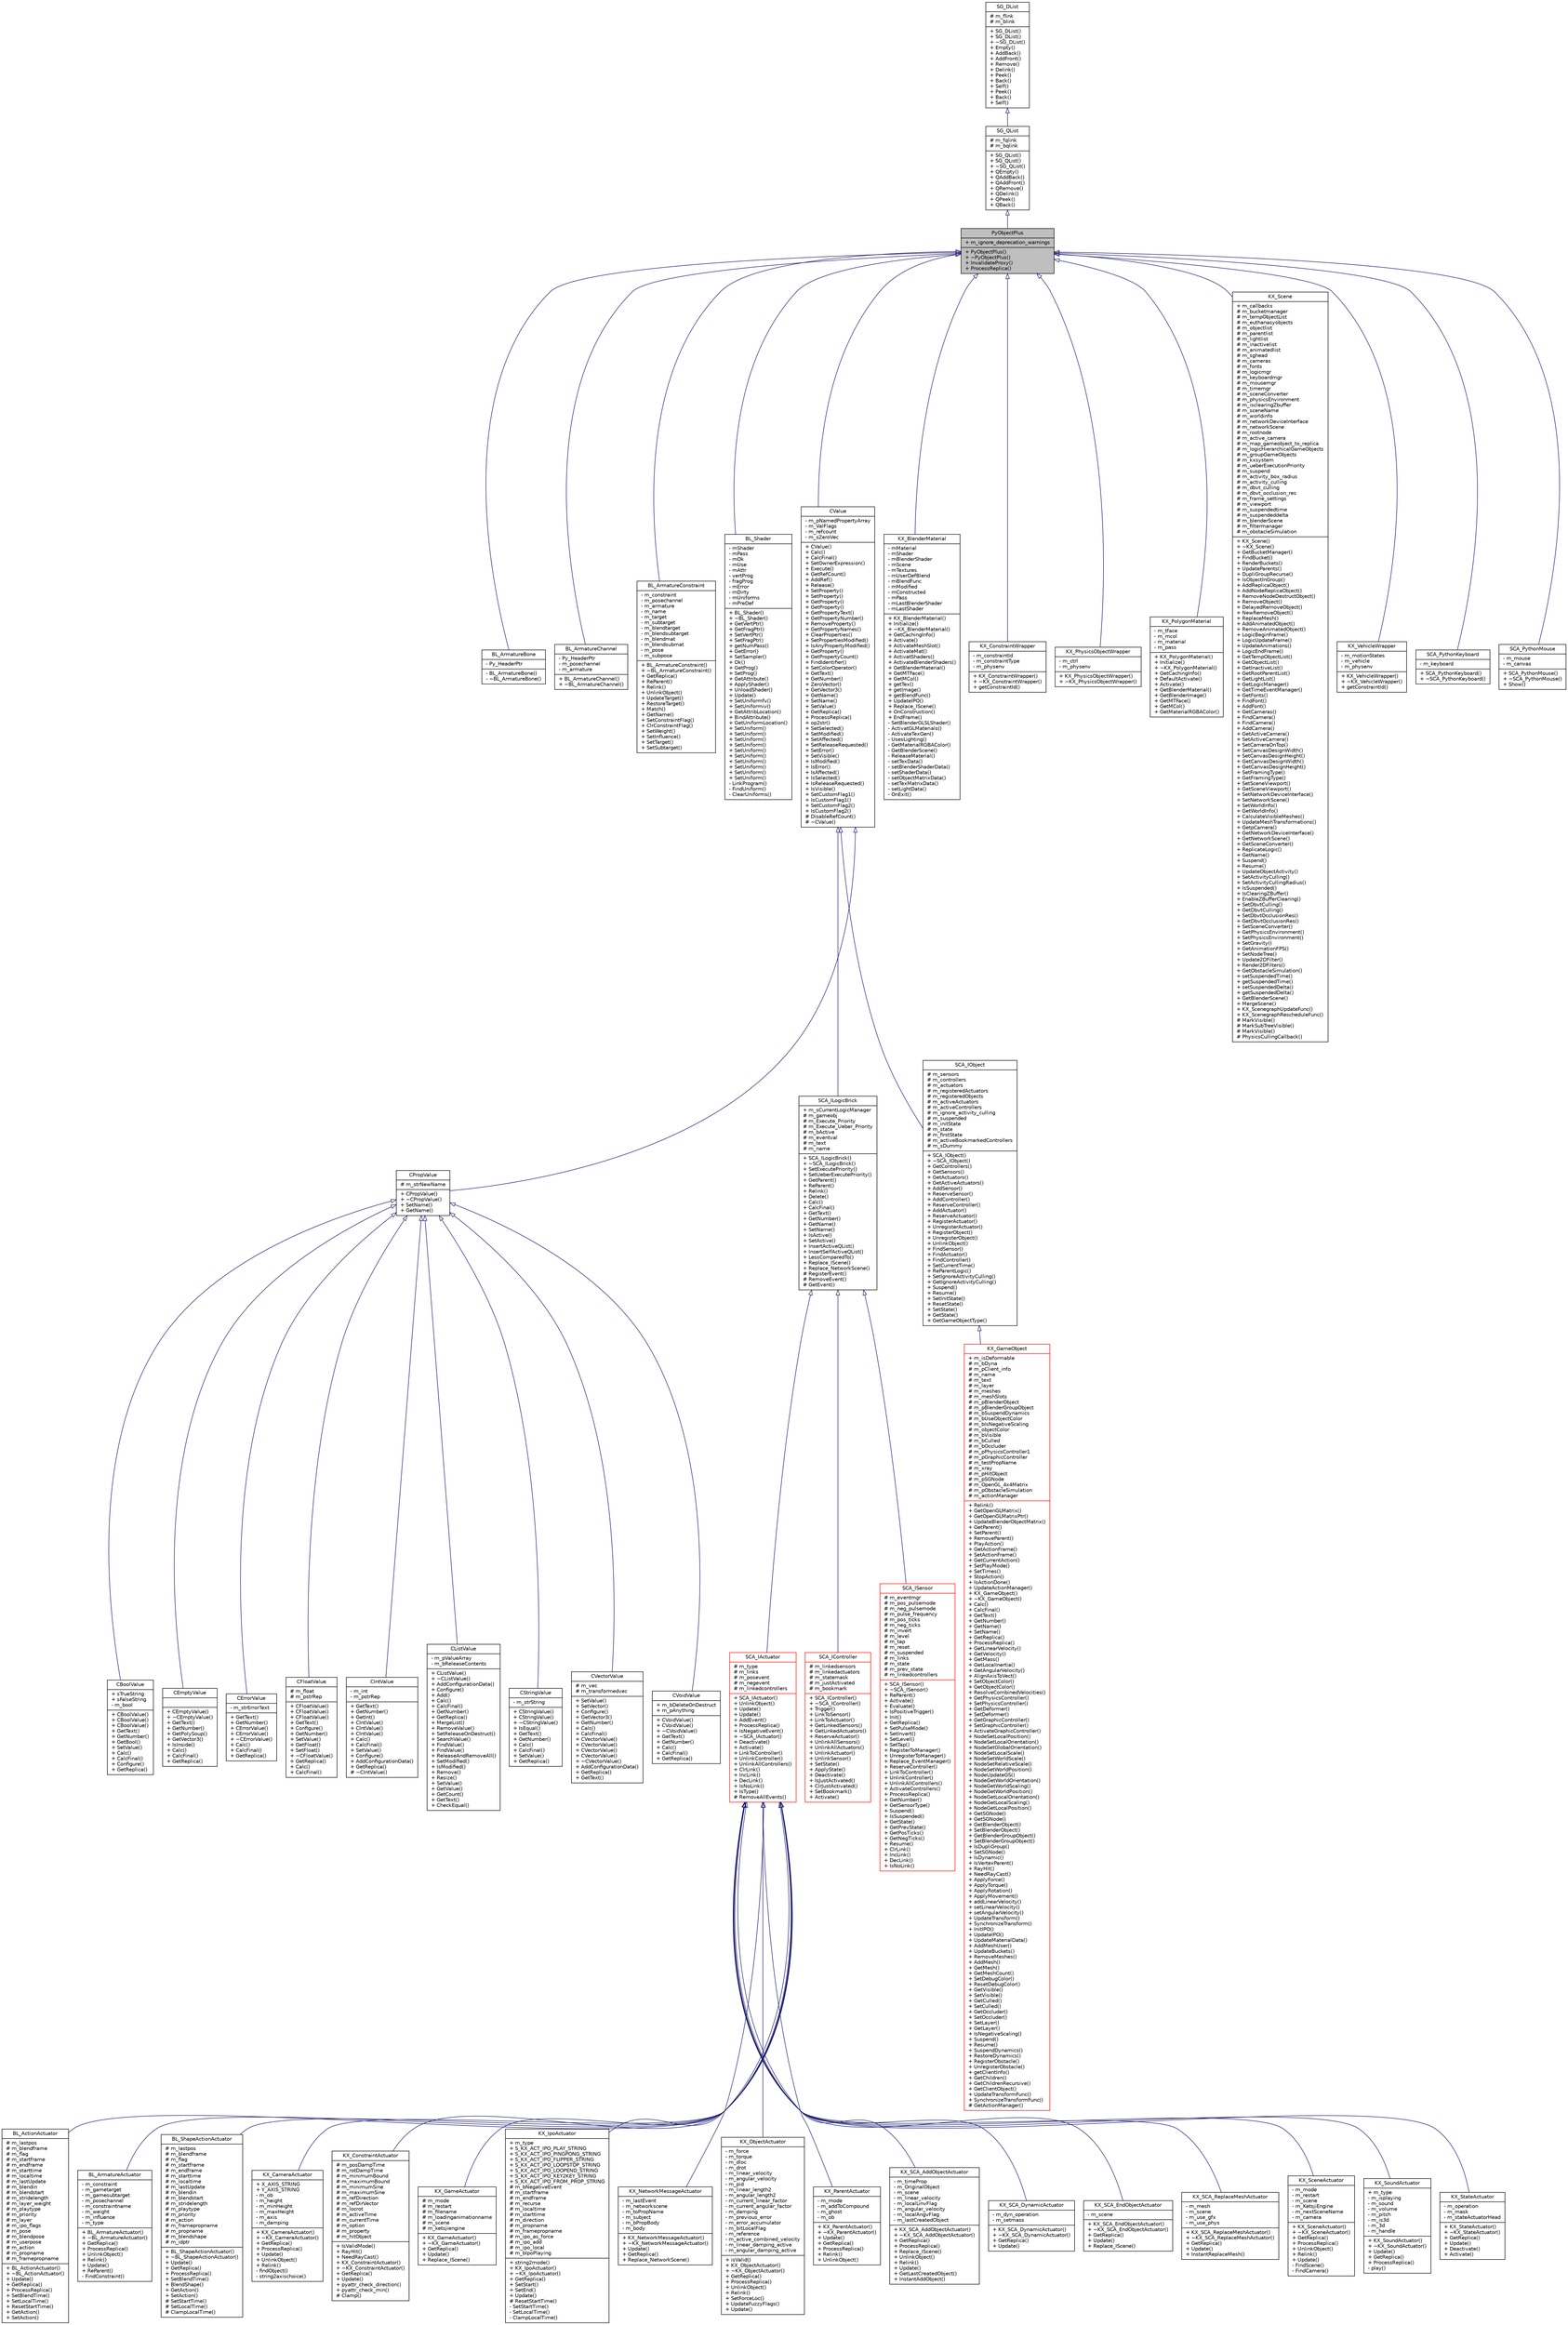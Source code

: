digraph G
{
  edge [fontname="Helvetica",fontsize="10",labelfontname="Helvetica",labelfontsize="10"];
  node [fontname="Helvetica",fontsize="10",shape=record];
  Node1 [label="{PyObjectPlus\n|+ m_ignore_deprecation_warnings\l|+ PyObjectPlus()\l+ ~PyObjectPlus()\l+ InvalidateProxy()\l+ ProcessReplica()\l}",height=0.2,width=0.4,color="black", fillcolor="grey75", style="filled" fontcolor="black"];
  Node2 -> Node1 [dir=back,color="midnightblue",fontsize="10",style="solid",arrowtail="empty",fontname="Helvetica"];
  Node2 [label="{SG_QList\n|# m_fqlink\l# m_bqlink\l|+ SG_QList()\l+ SG_QList()\l+ ~SG_QList()\l+ QEmpty()\l+ QAddBack()\l+ QAddFront()\l+ QRemove()\l+ QDelink()\l+ QPeek()\l+ QBack()\l}",height=0.2,width=0.4,color="black", fillcolor="white", style="filled",URL="$d6/d05/classSG__QList.html"];
  Node3 -> Node2 [dir=back,color="midnightblue",fontsize="10",style="solid",arrowtail="empty",fontname="Helvetica"];
  Node3 [label="{SG_DList\n|# m_flink\l# m_blink\l|+ SG_DList()\l+ SG_DList()\l+ ~SG_DList()\l+ Empty()\l+ AddBack()\l+ AddFront()\l+ Remove()\l+ Delink()\l+ Peek()\l+ Back()\l+ Self()\l+ Peek()\l+ Back()\l+ Self()\l}",height=0.2,width=0.4,color="black", fillcolor="white", style="filled",URL="$db/d57/classSG__DList.html"];
  Node1 -> Node4 [dir=back,color="midnightblue",fontsize="10",style="solid",arrowtail="empty",fontname="Helvetica"];
  Node4 [label="{BL_ArmatureBone\n|- Py_HeaderPtr\l|- BL_ArmatureBone()\l- ~BL_ArmatureBone()\l}",height=0.2,width=0.4,color="black", fillcolor="white", style="filled",URL="$de/dd9/classBL__ArmatureBone.html"];
  Node1 -> Node5 [dir=back,color="midnightblue",fontsize="10",style="solid",arrowtail="empty",fontname="Helvetica"];
  Node5 [label="{BL_ArmatureChannel\n|- Py_HeaderPtr\l- m_posechannel\l- m_armature\l|+ BL_ArmatureChannel()\l+ ~BL_ArmatureChannel()\l}",height=0.2,width=0.4,color="black", fillcolor="white", style="filled",URL="$db/d10/classBL__ArmatureChannel.html"];
  Node1 -> Node6 [dir=back,color="midnightblue",fontsize="10",style="solid",arrowtail="empty",fontname="Helvetica"];
  Node6 [label="{BL_ArmatureConstraint\n|- m_constraint\l- m_posechannel\l- m_armature\l- m_name\l- m_target\l- m_subtarget\l- m_blendtarget\l- m_blendsubtarget\l- m_blendmat\l- m_blendsubmat\l- m_pose\l- m_subpose\l|+ BL_ArmatureConstraint()\l+ ~BL_ArmatureConstraint()\l+ GetReplica()\l+ ReParent()\l+ Relink()\l+ UnlinkObject()\l+ UpdateTarget()\l+ RestoreTarget()\l+ Match()\l+ GetName()\l+ SetConstraintFlag()\l+ ClrConstraintFlag()\l+ SetWeight()\l+ SetInfluence()\l+ SetTarget()\l+ SetSubtarget()\l}",height=0.2,width=0.4,color="black", fillcolor="white", style="filled",URL="$db/da8/classBL__ArmatureConstraint.html"];
  Node1 -> Node7 [dir=back,color="midnightblue",fontsize="10",style="solid",arrowtail="empty",fontname="Helvetica"];
  Node7 [label="{BL_Shader\n|- mShader\l- mPass\l- mOk\l- mUse\l- mAttr\l- vertProg\l- fragProg\l- mError\l- mDirty\l- mUniforms\l- mPreDef\l|+ BL_Shader()\l+ ~BL_Shader()\l+ GetVertPtr()\l+ GetFragPtr()\l+ SetVertPtr()\l+ SetFragPtr()\l+ getNumPass()\l+ GetError()\l+ SetSampler()\l+ Ok()\l+ GetProg()\l+ SetProg()\l+ GetAttribute()\l+ ApplyShader()\l+ UnloadShader()\l+ Update()\l+ SetUniformfv()\l+ SetUniformiv()\l+ GetAttribLocation()\l+ BindAttribute()\l+ GetUniformLocation()\l+ SetUniform()\l+ SetUniform()\l+ SetUniform()\l+ SetUniform()\l+ SetUniform()\l+ SetUniform()\l+ SetUniform()\l+ SetUniform()\l+ SetUniform()\l+ SetUniform()\l- LinkProgram()\l- FindUniform()\l- ClearUniforms()\l}",height=0.2,width=0.4,color="black", fillcolor="white", style="filled",URL="$dd/da0/classBL__Shader.html"];
  Node1 -> Node8 [dir=back,color="midnightblue",fontsize="10",style="solid",arrowtail="empty",fontname="Helvetica"];
  Node8 [label="{CValue\n|- m_pNamedPropertyArray\l- m_ValFlags\l- m_refcount\l- m_sZeroVec\l|+ CValue()\l+ Calc()\l+ CalcFinal()\l+ SetOwnerExpression()\l+ Execute()\l+ GetRefCount()\l+ AddRef()\l+ Release()\l+ SetProperty()\l+ SetProperty()\l+ GetProperty()\l+ GetProperty()\l+ GetPropertyText()\l+ GetPropertyNumber()\l+ RemoveProperty()\l+ GetPropertyNames()\l+ ClearProperties()\l+ SetPropertiesModified()\l+ IsAnyPropertyModified()\l+ GetProperty()\l+ GetPropertyCount()\l+ FindIdentifier()\l+ SetColorOperator()\l+ GetText()\l+ GetNumber()\l+ ZeroVector()\l+ GetVector3()\l+ GetName()\l+ SetName()\l+ SetValue()\l+ GetReplica()\l+ ProcessReplica()\l+ op2str()\l+ SetSelected()\l+ SetModified()\l+ SetAffected()\l+ SetReleaseRequested()\l+ SetError()\l+ SetVisible()\l+ IsModified()\l+ IsError()\l+ IsAffected()\l+ IsSelected()\l+ IsReleaseRequested()\l+ IsVisible()\l+ SetCustomFlag1()\l+ IsCustomFlag1()\l+ SetCustomFlag2()\l+ IsCustomFlag2()\l# DisableRefCount()\l# ~CValue()\l}",height=0.2,width=0.4,color="black", fillcolor="white", style="filled",URL="$d7/d9c/classCValue.html"];
  Node8 -> Node9 [dir=back,color="midnightblue",fontsize="10",style="solid",arrowtail="empty",fontname="Helvetica"];
  Node9 [label="{CPropValue\n|# m_strNewName\l|+ CPropValue()\l+ ~CPropValue()\l+ SetName()\l+ GetName()\l}",height=0.2,width=0.4,color="black", fillcolor="white", style="filled",URL="$d6/dd4/classCPropValue.html"];
  Node9 -> Node10 [dir=back,color="midnightblue",fontsize="10",style="solid",arrowtail="empty",fontname="Helvetica"];
  Node10 [label="{CBoolValue\n|+ sTrueString\l+ sFalseString\l- m_bool\l|+ CBoolValue()\l+ CBoolValue()\l+ CBoolValue()\l+ GetText()\l+ GetNumber()\l+ GetBool()\l+ SetValue()\l+ Calc()\l+ CalcFinal()\l+ Configure()\l+ GetReplica()\l}",height=0.2,width=0.4,color="black", fillcolor="white", style="filled",URL="$d3/de8/classCBoolValue.html"];
  Node9 -> Node11 [dir=back,color="midnightblue",fontsize="10",style="solid",arrowtail="empty",fontname="Helvetica"];
  Node11 [label="{CEmptyValue\n||+ CEmptyValue()\l+ ~CEmptyValue()\l+ GetText()\l+ GetNumber()\l+ GetPolySoup()\l+ GetVector3()\l+ IsInside()\l+ Calc()\l+ CalcFinal()\l+ GetReplica()\l}",height=0.2,width=0.4,color="black", fillcolor="white", style="filled",URL="$d0/d1a/classCEmptyValue.html"];
  Node9 -> Node12 [dir=back,color="midnightblue",fontsize="10",style="solid",arrowtail="empty",fontname="Helvetica"];
  Node12 [label="{CErrorValue\n|- m_strErrorText\l|+ GetText()\l+ GetNumber()\l+ CErrorValue()\l+ CErrorValue()\l+ ~CErrorValue()\l+ Calc()\l+ CalcFinal()\l+ GetReplica()\l}",height=0.2,width=0.4,color="black", fillcolor="white", style="filled",URL="$db/d14/classCErrorValue.html"];
  Node9 -> Node13 [dir=back,color="midnightblue",fontsize="10",style="solid",arrowtail="empty",fontname="Helvetica"];
  Node13 [label="{CFloatValue\n|# m_float\l# m_pstrRep\l|+ CFloatValue()\l+ CFloatValue()\l+ CFloatValue()\l+ GetText()\l+ Configure()\l+ GetNumber()\l+ SetValue()\l+ GetFloat()\l+ SetFloat()\l+ ~CFloatValue()\l+ GetReplica()\l+ Calc()\l+ CalcFinal()\l}",height=0.2,width=0.4,color="black", fillcolor="white", style="filled",URL="$d0/d4c/classCFloatValue.html"];
  Node9 -> Node14 [dir=back,color="midnightblue",fontsize="10",style="solid",arrowtail="empty",fontname="Helvetica"];
  Node14 [label="{CIntValue\n|- m_int\l- m_pstrRep\l|+ GetText()\l+ GetNumber()\l+ GetInt()\l+ CIntValue()\l+ CIntValue()\l+ CIntValue()\l+ Calc()\l+ CalcFinal()\l+ SetValue()\l+ Configure()\l+ AddConfigurationData()\l+ GetReplica()\l# ~CIntValue()\l}",height=0.2,width=0.4,color="black", fillcolor="white", style="filled",URL="$de/d1e/classCIntValue.html"];
  Node9 -> Node15 [dir=back,color="midnightblue",fontsize="10",style="solid",arrowtail="empty",fontname="Helvetica"];
  Node15 [label="{CListValue\n|- m_pValueArray\l- m_bReleaseContents\l|+ CListValue()\l+ ~CListValue()\l+ AddConfigurationData()\l+ Configure()\l+ Add()\l+ Calc()\l+ CalcFinal()\l+ GetNumber()\l+ GetReplica()\l+ MergeList()\l+ RemoveValue()\l+ SetReleaseOnDestruct()\l+ SearchValue()\l+ FindValue()\l+ FindValue()\l+ ReleaseAndRemoveAll()\l+ SetModified()\l+ IsModified()\l+ Remove()\l+ Resize()\l+ SetValue()\l+ GetValue()\l+ GetCount()\l+ GetText()\l+ CheckEqual()\l}",height=0.2,width=0.4,color="black", fillcolor="white", style="filled",URL="$d6/de7/classCListValue.html"];
  Node9 -> Node16 [dir=back,color="midnightblue",fontsize="10",style="solid",arrowtail="empty",fontname="Helvetica"];
  Node16 [label="{CStringValue\n|- m_strString\l|+ CStringValue()\l+ CStringValue()\l+ ~CStringValue()\l+ IsEqual()\l+ GetText()\l+ GetNumber()\l+ Calc()\l+ CalcFinal()\l+ SetValue()\l+ GetReplica()\l}",height=0.2,width=0.4,color="black", fillcolor="white", style="filled",URL="$d3/dc0/classCStringValue.html"];
  Node9 -> Node17 [dir=back,color="midnightblue",fontsize="10",style="solid",arrowtail="empty",fontname="Helvetica"];
  Node17 [label="{CVectorValue\n|# m_vec\l# m_transformedvec\l|+ SetValue()\l+ SetVector()\l+ Configure()\l+ GetVector3()\l+ GetNumber()\l+ Calc()\l+ CalcFinal()\l+ CVectorValue()\l+ CVectorValue()\l+ CVectorValue()\l+ CVectorValue()\l+ ~CVectorValue()\l+ AddConfigurationData()\l+ GetReplica()\l+ GetText()\l}",height=0.2,width=0.4,color="black", fillcolor="white", style="filled",URL="$d1/d33/classCVectorValue.html"];
  Node9 -> Node18 [dir=back,color="midnightblue",fontsize="10",style="solid",arrowtail="empty",fontname="Helvetica"];
  Node18 [label="{CVoidValue\n|+ m_bDeleteOnDestruct\l+ m_pAnything\l|+ CVoidValue()\l+ CVoidValue()\l+ ~CVoidValue()\l+ GetText()\l+ GetNumber()\l+ Calc()\l+ CalcFinal()\l+ GetReplica()\l}",height=0.2,width=0.4,color="black", fillcolor="white", style="filled",URL="$dc/df7/classCVoidValue.html"];
  Node8 -> Node19 [dir=back,color="midnightblue",fontsize="10",style="solid",arrowtail="empty",fontname="Helvetica"];
  Node19 [label="{SCA_ILogicBrick\n|+ m_sCurrentLogicManager\l# m_gameobj\l# m_Execute_Priority\l# m_Execute_Ueber_Priority\l# m_bActive\l# m_eventval\l# m_text\l# m_name\l|+ SCA_ILogicBrick()\l+ ~SCA_ILogicBrick()\l+ SetExecutePriority()\l+ SetUeberExecutePriority()\l+ GetParent()\l+ ReParent()\l+ Relink()\l+ Delete()\l+ Calc()\l+ CalcFinal()\l+ GetText()\l+ GetNumber()\l+ GetName()\l+ SetName()\l+ IsActive()\l+ SetActive()\l+ InsertActiveQList()\l+ InsertSelfActiveQList()\l+ LessComparedTo()\l+ Replace_IScene()\l+ Replace_NetworkScene()\l# RegisterEvent()\l# RemoveEvent()\l# GetEvent()\l}",height=0.2,width=0.4,color="black", fillcolor="white", style="filled",URL="$d6/d9f/classSCA__ILogicBrick.html"];
  Node19 -> Node20 [dir=back,color="midnightblue",fontsize="10",style="solid",arrowtail="empty",fontname="Helvetica"];
  Node20 [label="{SCA_IActuator\n|# m_type\l# m_links\l# m_posevent\l# m_negevent\l# m_linkedcontrollers\l|+ SCA_IActuator()\l+ UnlinkObject()\l+ Update()\l+ Update()\l+ AddEvent()\l+ ProcessReplica()\l+ IsNegativeEvent()\l+ ~SCA_IActuator()\l+ Deactivate()\l+ Activate()\l+ LinkToController()\l+ UnlinkController()\l+ UnlinkAllControllers()\l+ ClrLink()\l+ IncLink()\l+ DecLink()\l+ IsNoLink()\l+ IsType()\l# RemoveAllEvents()\l}",height=0.2,width=0.4,color="red", fillcolor="white", style="filled",URL="$d5/d8b/classSCA__IActuator.html"];
  Node20 -> Node21 [dir=back,color="midnightblue",fontsize="10",style="solid",arrowtail="empty",fontname="Helvetica"];
  Node21 [label="{BL_ActionActuator\n|# m_lastpos\l# m_blendframe\l# m_flag\l# m_startframe\l# m_endframe\l# m_starttime\l# m_localtime\l# m_lastUpdate\l# m_blendin\l# m_blendstart\l# m_stridelength\l# m_layer_weight\l# m_playtype\l# m_priority\l# m_layer\l# m_ipo_flags\l# m_pose\l# m_blendpose\l# m_userpose\l# m_action\l# m_propname\l# m_framepropname\l|+ BL_ActionActuator()\l+ ~BL_ActionActuator()\l+ Update()\l+ GetReplica()\l+ ProcessReplica()\l+ SetBlendTime()\l+ SetLocalTime()\l+ ResetStartTime()\l+ GetAction()\l+ SetAction()\l}",height=0.2,width=0.4,color="black", fillcolor="white", style="filled",URL="$d7/d1a/classBL__ActionActuator.html"];
  Node20 -> Node22 [dir=back,color="midnightblue",fontsize="10",style="solid",arrowtail="empty",fontname="Helvetica"];
  Node22 [label="{BL_ArmatureActuator\n|- m_constraint\l- m_gametarget\l- m_gamesubtarget\l- m_posechannel\l- m_constraintname\l- m_weight\l- m_influence\l- m_type\l|+ BL_ArmatureActuator()\l+ ~BL_ArmatureActuator()\l+ GetReplica()\l+ ProcessReplica()\l+ UnlinkObject()\l+ Relink()\l+ Update()\l+ ReParent()\l- FindConstraint()\l}",height=0.2,width=0.4,color="black", fillcolor="white", style="filled",URL="$db/d4b/classBL__ArmatureActuator.html"];
  Node20 -> Node23 [dir=back,color="midnightblue",fontsize="10",style="solid",arrowtail="empty",fontname="Helvetica"];
  Node23 [label="{BL_ShapeActionActuator\n|# m_lastpos\l# m_blendframe\l# m_flag\l# m_startframe\l# m_endframe\l# m_starttime\l# m_localtime\l# m_lastUpdate\l# m_blendin\l# m_blendstart\l# m_stridelength\l# m_playtype\l# m_priority\l# m_action\l# m_framepropname\l# m_propname\l# m_blendshape\l# m_idptr\l|+ BL_ShapeActionActuator()\l+ ~BL_ShapeActionActuator()\l+ Update()\l+ GetReplica()\l+ ProcessReplica()\l+ SetBlendTime()\l+ BlendShape()\l+ GetAction()\l+ SetAction()\l# SetStartTime()\l# SetLocalTime()\l# ClampLocalTime()\l}",height=0.2,width=0.4,color="black", fillcolor="white", style="filled",URL="$df/df4/classBL__ShapeActionActuator.html"];
  Node20 -> Node24 [dir=back,color="midnightblue",fontsize="10",style="solid",arrowtail="empty",fontname="Helvetica"];
  Node24 [label="{KX_CameraActuator\n|+ X_AXIS_STRING\l+ Y_AXIS_STRING\l- m_ob\l- m_height\l- m_minHeight\l- m_maxHeight\l- m_axis\l- m_damping\l|+ KX_CameraActuator()\l+ ~KX_CameraActuator()\l+ GetReplica()\l+ ProcessReplica()\l+ Update()\l+ UnlinkObject()\l+ Relink()\l- findObject()\l- string2axischoice()\l}",height=0.2,width=0.4,color="black", fillcolor="white", style="filled",URL="$dc/dab/classKX__CameraActuator.html"];
  Node20 -> Node25 [dir=back,color="midnightblue",fontsize="10",style="solid",arrowtail="empty",fontname="Helvetica"];
  Node25 [label="{KX_ConstraintActuator\n|# m_posDampTime\l# m_rotDampTime\l# m_minimumBound\l# m_maximumBound\l# m_minimumSine\l# m_maximumSine\l# m_refDirection\l# m_refDirVector\l# m_locrot\l# m_activeTime\l# m_currentTime\l# m_option\l# m_property\l# m_hitObject\l|+ IsValidMode()\l+ RayHit()\l+ NeedRayCast()\l+ KX_ConstraintActuator()\l+ ~KX_ConstraintActuator()\l+ GetReplica()\l+ Update()\l+ pyattr_check_direction()\l+ pyattr_check_min()\l# Clamp()\l}",height=0.2,width=0.4,color="black", fillcolor="white", style="filled",URL="$d8/d95/classKX__ConstraintActuator.html"];
  Node20 -> Node26 [dir=back,color="midnightblue",fontsize="10",style="solid",arrowtail="empty",fontname="Helvetica"];
  Node26 [label="{KX_GameActuator\n|# m_mode\l# m_restart\l# m_filename\l# m_loadinganimationname\l# m_scene\l# m_ketsjiengine\l|+ KX_GameActuator()\l+ ~KX_GameActuator()\l+ GetReplica()\l+ Update()\l+ Replace_IScene()\l}",height=0.2,width=0.4,color="black", fillcolor="white", style="filled",URL="$d0/d3b/classKX__GameActuator.html"];
  Node20 -> Node27 [dir=back,color="midnightblue",fontsize="10",style="solid",arrowtail="empty",fontname="Helvetica"];
  Node27 [label="{KX_IpoActuator\n|+ m_type\l+ S_KX_ACT_IPO_PLAY_STRING\l+ S_KX_ACT_IPO_PINGPONG_STRING\l+ S_KX_ACT_IPO_FLIPPER_STRING\l+ S_KX_ACT_IPO_LOOPSTOP_STRING\l+ S_KX_ACT_IPO_LOOPEND_STRING\l+ S_KX_ACT_IPO_KEY2KEY_STRING\l+ S_KX_ACT_IPO_FROM_PROP_STRING\l# m_bNegativeEvent\l# m_startframe\l# m_endframe\l# m_recurse\l# m_localtime\l# m_starttime\l# m_direction\l# m_propname\l# m_framepropname\l# m_ipo_as_force\l# m_ipo_add\l# m_ipo_local\l# m_bIpoPlaying\l|+ string2mode()\l+ KX_IpoActuator()\l+ ~KX_IpoActuator()\l+ GetReplica()\l+ SetStart()\l+ SetEnd()\l+ Update()\l# ResetStartTime()\l- SetStartTime()\l- SetLocalTime()\l- ClampLocalTime()\l}",height=0.2,width=0.4,color="black", fillcolor="white", style="filled",URL="$d6/d6a/classKX__IpoActuator.html"];
  Node20 -> Node28 [dir=back,color="midnightblue",fontsize="10",style="solid",arrowtail="empty",fontname="Helvetica"];
  Node28 [label="{KX_NetworkMessageActuator\n|- m_lastEvent\l- m_networkscene\l- m_toPropName\l- m_subject\l- m_bPropBody\l- m_body\l|+ KX_NetworkMessageActuator()\l+ ~KX_NetworkMessageActuator()\l+ Update()\l+ GetReplica()\l+ Replace_NetworkScene()\l}",height=0.2,width=0.4,color="black", fillcolor="white", style="filled",URL="$db/de4/classKX__NetworkMessageActuator.html"];
  Node20 -> Node29 [dir=back,color="midnightblue",fontsize="10",style="solid",arrowtail="empty",fontname="Helvetica"];
  Node29 [label="{KX_ObjectActuator\n|- m_force\l- m_torque\l- m_dloc\l- m_drot\l- m_linear_velocity\l- m_angular_velocity\l- m_pid\l- m_linear_length2\l- m_angular_length2\l- m_current_linear_factor\l- m_current_angular_factor\l- m_damping\l- m_previous_error\l- m_error_accumulator\l- m_bitLocalFlag\l- m_reference\l- m_active_combined_velocity\l- m_linear_damping_active\l- m_angular_damping_active\l|+ isValid()\l+ KX_ObjectActuator()\l+ ~KX_ObjectActuator()\l+ GetReplica()\l+ ProcessReplica()\l+ UnlinkObject()\l+ Relink()\l+ SetForceLoc()\l+ UpdateFuzzyFlags()\l+ Update()\l}",height=0.2,width=0.4,color="black", fillcolor="white", style="filled",URL="$da/d5d/classKX__ObjectActuator.html"];
  Node20 -> Node30 [dir=back,color="midnightblue",fontsize="10",style="solid",arrowtail="empty",fontname="Helvetica"];
  Node30 [label="{KX_ParentActuator\n|- m_mode\l- m_addToCompound\l- m_ghost\l- m_ob\l|+ KX_ParentActuator()\l+ ~KX_ParentActuator()\l+ Update()\l+ GetReplica()\l+ ProcessReplica()\l+ Relink()\l+ UnlinkObject()\l}",height=0.2,width=0.4,color="black", fillcolor="white", style="filled",URL="$d3/d21/classKX__ParentActuator.html"];
  Node20 -> Node31 [dir=back,color="midnightblue",fontsize="10",style="solid",arrowtail="empty",fontname="Helvetica"];
  Node31 [label="{KX_SCA_AddObjectActuator\n|- m_timeProp\l- m_OriginalObject\l- m_scene\l- m_linear_velocity\l- m_localLinvFlag\l- m_angular_velocity\l- m_localAngvFlag\l- m_lastCreatedObject\l|+ KX_SCA_AddObjectActuator()\l+ ~KX_SCA_AddObjectActuator()\l+ GetReplica()\l+ ProcessReplica()\l+ Replace_IScene()\l+ UnlinkObject()\l+ Relink()\l+ Update()\l+ GetLastCreatedObject()\l+ InstantAddObject()\l}",height=0.2,width=0.4,color="black", fillcolor="white", style="filled",URL="$d9/dcd/classKX__SCA__AddObjectActuator.html"];
  Node20 -> Node32 [dir=back,color="midnightblue",fontsize="10",style="solid",arrowtail="empty",fontname="Helvetica"];
  Node32 [label="{KX_SCA_DynamicActuator\n|- m_dyn_operation\l- m_setmass\l|+ KX_SCA_DynamicActuator()\l+ ~KX_SCA_DynamicActuator()\l+ GetReplica()\l+ Update()\l}",height=0.2,width=0.4,color="black", fillcolor="white", style="filled",URL="$d9/d49/classKX__SCA__DynamicActuator.html"];
  Node20 -> Node33 [dir=back,color="midnightblue",fontsize="10",style="solid",arrowtail="empty",fontname="Helvetica"];
  Node33 [label="{KX_SCA_EndObjectActuator\n|- m_scene\l|+ KX_SCA_EndObjectActuator()\l+ ~KX_SCA_EndObjectActuator()\l+ GetReplica()\l+ Update()\l+ Replace_IScene()\l}",height=0.2,width=0.4,color="black", fillcolor="white", style="filled",URL="$d8/db3/classKX__SCA__EndObjectActuator.html"];
  Node20 -> Node34 [dir=back,color="midnightblue",fontsize="10",style="solid",arrowtail="empty",fontname="Helvetica"];
  Node34 [label="{KX_SCA_ReplaceMeshActuator\n|- m_mesh\l- m_scene\l- m_use_gfx\l- m_use_phys\l|+ KX_SCA_ReplaceMeshActuator()\l+ ~KX_SCA_ReplaceMeshActuator()\l+ GetReplica()\l+ Update()\l+ InstantReplaceMesh()\l}",height=0.2,width=0.4,color="black", fillcolor="white", style="filled",URL="$d1/df0/classKX__SCA__ReplaceMeshActuator.html"];
  Node20 -> Node35 [dir=back,color="midnightblue",fontsize="10",style="solid",arrowtail="empty",fontname="Helvetica"];
  Node35 [label="{KX_SceneActuator\n|- m_mode\l- m_restart\l- m_scene\l- m_KetsjiEngine\l- m_nextSceneName\l- m_camera\l|+ KX_SceneActuator()\l+ ~KX_SceneActuator()\l+ GetReplica()\l+ ProcessReplica()\l+ UnlinkObject()\l+ Relink()\l+ Update()\l- FindScene()\l- FindCamera()\l}",height=0.2,width=0.4,color="black", fillcolor="white", style="filled",URL="$d5/dd3/classKX__SceneActuator.html"];
  Node20 -> Node36 [dir=back,color="midnightblue",fontsize="10",style="solid",arrowtail="empty",fontname="Helvetica"];
  Node36 [label="{KX_SoundActuator\n|+ m_type\l- m_isplaying\l- m_sound\l- m_volume\l- m_pitch\l- m_is3d\l- m_3d\l- m_handle\l|+ KX_SoundActuator()\l+ ~KX_SoundActuator()\l+ Update()\l+ GetReplica()\l+ ProcessReplica()\l- play()\l}",height=0.2,width=0.4,color="black", fillcolor="white", style="filled",URL="$d6/dad/classKX__SoundActuator.html"];
  Node20 -> Node37 [dir=back,color="midnightblue",fontsize="10",style="solid",arrowtail="empty",fontname="Helvetica"];
  Node37 [label="{KX_StateActuator\n|- m_operation\l- m_mask\l- m_stateActuatorHead\l|+ KX_StateActuator()\l+ ~KX_StateActuator()\l+ GetReplica()\l+ Update()\l+ Deactivate()\l+ Activate()\l}",height=0.2,width=0.4,color="black", fillcolor="white", style="filled",URL="$de/d1c/classKX__StateActuator.html"];
  Node19 -> Node38 [dir=back,color="midnightblue",fontsize="10",style="solid",arrowtail="empty",fontname="Helvetica"];
  Node38 [label="{SCA_IController\n|# m_linkedsensors\l# m_linkedactuators\l# m_statemask\l# m_justActivated\l# m_bookmark\l|+ SCA_IController()\l+ ~SCA_IController()\l+ Trigger()\l+ LinkToSensor()\l+ LinkToActuator()\l+ GetLinkedSensors()\l+ GetLinkedActuators()\l+ ReserveActuator()\l+ UnlinkAllSensors()\l+ UnlinkAllActuators()\l+ UnlinkActuator()\l+ UnlinkSensor()\l+ SetState()\l+ ApplyState()\l+ Deactivate()\l+ IsJustActivated()\l+ ClrJustActivated()\l+ SetBookmark()\l+ Activate()\l}",height=0.2,width=0.4,color="red", fillcolor="white", style="filled",URL="$d9/d74/classSCA__IController.html"];
  Node19 -> Node39 [dir=back,color="midnightblue",fontsize="10",style="solid",arrowtail="empty",fontname="Helvetica"];
  Node39 [label="{SCA_ISensor\n|# m_eventmgr\l# m_pos_pulsemode\l# m_neg_pulsemode\l# m_pulse_frequency\l# m_pos_ticks\l# m_neg_ticks\l# m_invert\l# m_level\l# m_tap\l# m_reset\l# m_suspended\l# m_links\l# m_state\l# m_prev_state\l# m_linkedcontrollers\l|+ SCA_ISensor()\l+ ~SCA_ISensor()\l+ ReParent()\l+ Activate()\l+ Evaluate()\l+ IsPositiveTrigger()\l+ Init()\l+ GetReplica()\l+ SetPulseMode()\l+ SetInvert()\l+ SetLevel()\l+ SetTap()\l+ RegisterToManager()\l+ UnregisterToManager()\l+ Replace_EventManager()\l+ ReserveController()\l+ LinkToController()\l+ UnlinkController()\l+ UnlinkAllControllers()\l+ ActivateControllers()\l+ ProcessReplica()\l+ GetNumber()\l+ GetSensorType()\l+ Suspend()\l+ IsSuspended()\l+ GetState()\l+ GetPrevState()\l+ GetPosTicks()\l+ GetNegTicks()\l+ Resume()\l+ ClrLink()\l+ IncLink()\l+ DecLink()\l+ IsNoLink()\l}",height=0.2,width=0.4,color="red", fillcolor="white", style="filled",URL="$dc/d76/classSCA__ISensor.html"];
  Node8 -> Node40 [dir=back,color="midnightblue",fontsize="10",style="solid",arrowtail="empty",fontname="Helvetica"];
  Node40 [label="{SCA_IObject\n|# m_sensors\l# m_controllers\l# m_actuators\l# m_registeredActuators\l# m_registeredObjects\l# m_activeActuators\l# m_activeControllers\l# m_ignore_activity_culling\l# m_suspended\l# m_initState\l# m_state\l# m_firstState\l# m_activeBookmarkedControllers\l# m_sDummy\l|+ SCA_IObject()\l+ ~SCA_IObject()\l+ GetControllers()\l+ GetSensors()\l+ GetActuators()\l+ GetActiveActuators()\l+ AddSensor()\l+ ReserveSensor()\l+ AddController()\l+ ReserveController()\l+ AddActuator()\l+ ReserveActuator()\l+ RegisterActuator()\l+ UnregisterActuator()\l+ RegisterObject()\l+ UnregisterObject()\l+ UnlinkObject()\l+ FindSensor()\l+ FindActuator()\l+ FindController()\l+ SetCurrentTime()\l+ ReParentLogic()\l+ SetIgnoreActivityCulling()\l+ GetIgnoreActivityCulling()\l+ Suspend()\l+ Resume()\l+ SetInitState()\l+ ResetState()\l+ SetState()\l+ GetState()\l+ GetGameObjectType()\l}",height=0.2,width=0.4,color="black", fillcolor="white", style="filled",URL="$da/d68/classSCA__IObject.html"];
  Node40 -> Node41 [dir=back,color="midnightblue",fontsize="10",style="solid",arrowtail="empty",fontname="Helvetica"];
  Node41 [label="{KX_GameObject\n|+ m_isDeformable\l# m_bDyna\l# m_pClient_info\l# m_name\l# m_text\l# m_layer\l# m_meshes\l# m_meshSlots\l# m_pBlenderObject\l# m_pBlenderGroupObject\l# m_bSuspendDynamics\l# m_bUseObjectColor\l# m_bIsNegativeScaling\l# m_objectColor\l# m_bVisible\l# m_bCulled\l# m_bOccluder\l# m_pPhysicsController1\l# m_pGraphicController\l# m_testPropName\l# m_xray\l# m_pHitObject\l# m_pSGNode\l# m_OpenGL_4x4Matrix\l# m_pObstacleSimulation\l# m_actionManager\l|+ Relink()\l+ GetOpenGLMatrix()\l+ GetOpenGLMatrixPtr()\l+ UpdateBlenderObjectMatrix()\l+ GetParent()\l+ SetParent()\l+ RemoveParent()\l+ PlayAction()\l+ GetActionFrame()\l+ SetActionFrame()\l+ GetCurrentAction()\l+ SetPlayMode()\l+ SetTimes()\l+ StopAction()\l+ IsActionDone()\l+ UpdateActionManager()\l+ KX_GameObject()\l+ ~KX_GameObject()\l+ Calc()\l+ CalcFinal()\l+ GetText()\l+ GetNumber()\l+ GetName()\l+ SetName()\l+ GetReplica()\l+ ProcessReplica()\l+ GetLinearVelocity()\l+ GetVelocity()\l+ GetMass()\l+ GetLocalInertia()\l+ GetAngularVelocity()\l+ AlignAxisToVect()\l+ SetObjectColor()\l+ GetObjectColor()\l+ ResolveCombinedVelocities()\l+ GetPhysicsController()\l+ SetPhysicsController()\l+ GetDeformer()\l+ SetDeformer()\l+ GetGraphicController()\l+ SetGraphicController()\l+ ActivateGraphicController()\l+ NodeSetLocalPosition()\l+ NodeSetLocalOrientation()\l+ NodeSetGlobalOrientation()\l+ NodeSetLocalScale()\l+ NodeSetWorldScale()\l+ NodeSetRelativeScale()\l+ NodeSetWorldPosition()\l+ NodeUpdateGS()\l+ NodeGetWorldOrientation()\l+ NodeGetWorldScaling()\l+ NodeGetWorldPosition()\l+ NodeGetLocalOrientation()\l+ NodeGetLocalScaling()\l+ NodeGetLocalPosition()\l+ GetSGNode()\l+ GetSGNode()\l+ GetBlenderObject()\l+ SetBlenderObject()\l+ GetBlenderGroupObject()\l+ SetBlenderGroupObject()\l+ IsDupliGroup()\l+ SetSGNode()\l+ IsDynamic()\l+ IsVertexParent()\l+ RayHit()\l+ NeedRayCast()\l+ ApplyForce()\l+ ApplyTorque()\l+ ApplyRotation()\l+ ApplyMovement()\l+ addLinearVelocity()\l+ setLinearVelocity()\l+ setAngularVelocity()\l+ UpdateTransform()\l+ SynchronizeTransform()\l+ InitIPO()\l+ UpdateIPO()\l+ UpdateMaterialData()\l+ AddMeshUser()\l+ UpdateBuckets()\l+ RemoveMeshes()\l+ AddMesh()\l+ GetMesh()\l+ GetMeshCount()\l+ SetDebugColor()\l+ ResetDebugColor()\l+ GetVisible()\l+ SetVisible()\l+ GetCulled()\l+ SetCulled()\l+ GetOccluder()\l+ SetOccluder()\l+ SetLayer()\l+ GetLayer()\l+ IsNegativeScaling()\l+ Suspend()\l+ Resume()\l+ SuspendDynamics()\l+ RestoreDynamics()\l+ RegisterObstacle()\l+ UnregisterObstacle()\l+ getClientInfo()\l+ GetChildren()\l+ GetChildrenRecursive()\l+ GetClientObject()\l+ UpdateTransformFunc()\l+ SynchronizeTransformFunc()\l# GetActionManager()\l}",height=0.2,width=0.4,color="red", fillcolor="white", style="filled",URL="$d1/d73/classKX__GameObject.html"];
  Node1 -> Node42 [dir=back,color="midnightblue",fontsize="10",style="solid",arrowtail="empty",fontname="Helvetica"];
  Node42 [label="{KX_BlenderMaterial\n|- mMaterial\l- mShader\l- mBlenderShader\l- mScene\l- mTextures\l- mUserDefBlend\l- mBlendFunc\l- mModified\l- mConstructed\l- mPass\l- mLastBlenderShader\l- mLastShader\l|+ KX_BlenderMaterial()\l+ Initialize()\l+ ~KX_BlenderMaterial()\l+ GetCachingInfo()\l+ Activate()\l+ ActivateMeshSlot()\l+ ActivateMat()\l+ ActivatShaders()\l+ ActivateBlenderShaders()\l+ GetBlenderMaterial()\l+ GetMTFace()\l+ GetMCol()\l+ getTex()\l+ getImage()\l+ getBlendFunc()\l+ UpdateIPO()\l+ Replace_IScene()\l+ OnConstruction()\l+ EndFrame()\l- SetBlenderGLSLShader()\l- ActivatGLMaterials()\l- ActivateTexGen()\l- UsesLighting()\l- GetMaterialRGBAColor()\l- GetBlenderScene()\l- ReleaseMaterial()\l- setTexData()\l- setBlenderShaderData()\l- setShaderData()\l- setObjectMatrixData()\l- setTexMatrixData()\l- setLightData()\l- OnExit()\l}",height=0.2,width=0.4,color="black", fillcolor="white", style="filled",URL="$d2/d90/classKX__BlenderMaterial.html"];
  Node1 -> Node43 [dir=back,color="midnightblue",fontsize="10",style="solid",arrowtail="empty",fontname="Helvetica"];
  Node43 [label="{KX_ConstraintWrapper\n|- m_constraintId\l- m_constraintType\l- m_physenv\l|+ KX_ConstraintWrapper()\l+ ~KX_ConstraintWrapper()\l+ getConstraintId()\l}",height=0.2,width=0.4,color="black", fillcolor="white", style="filled",URL="$dc/d74/classKX__ConstraintWrapper.html"];
  Node1 -> Node44 [dir=back,color="midnightblue",fontsize="10",style="solid",arrowtail="empty",fontname="Helvetica"];
  Node44 [label="{KX_PhysicsObjectWrapper\n|- m_ctrl\l- m_physenv\l|+ KX_PhysicsObjectWrapper()\l+ ~KX_PhysicsObjectWrapper()\l}",height=0.2,width=0.4,color="black", fillcolor="white", style="filled",URL="$d2/da6/classKX__PhysicsObjectWrapper.html"];
  Node1 -> Node45 [dir=back,color="midnightblue",fontsize="10",style="solid",arrowtail="empty",fontname="Helvetica"];
  Node45 [label="{KX_PolygonMaterial\n|- m_tface\l- m_mcol\l- m_material\l- m_pass\l|+ KX_PolygonMaterial()\l+ Initialize()\l+ ~KX_PolygonMaterial()\l+ GetCachingInfo()\l+ DefaultActivate()\l+ Activate()\l+ GetBlenderMaterial()\l+ GetBlenderImage()\l+ GetMTFace()\l+ GetMCol()\l+ GetMaterialRGBAColor()\l}",height=0.2,width=0.4,color="black", fillcolor="white", style="filled",URL="$d9/d1f/classKX__PolygonMaterial.html"];
  Node1 -> Node46 [dir=back,color="midnightblue",fontsize="10",style="solid",arrowtail="empty",fontname="Helvetica"];
  Node46 [label="{KX_Scene\n|+ m_callbacks\l# m_bucketmanager\l# m_tempObjectList\l# m_euthanasyobjects\l# m_objectlist\l# m_parentlist\l# m_lightlist\l# m_inactivelist\l# m_animatedlist\l# m_sghead\l# m_cameras\l# m_fonts\l# m_logicmgr\l# m_keyboardmgr\l# m_mousemgr\l# m_timemgr\l# m_sceneConverter\l# m_physicsEnvironment\l# m_isclearingZbuffer\l# m_sceneName\l# m_worldinfo\l# m_networkDeviceInterface\l# m_networkScene\l# m_rootnode\l# m_active_camera\l# m_map_gameobject_to_replica\l# m_logicHierarchicalGameObjects\l# m_groupGameObjects\l# m_kxsystem\l# m_ueberExecutionPriority\l# m_suspend\l# m_activity_box_radius\l# m_activity_culling\l# m_dbvt_culling\l# m_dbvt_occlusion_res\l# m_frame_settings\l# m_viewport\l# m_suspendedtime\l# m_suspendeddelta\l# m_blenderScene\l# m_filtermanager\l# m_obstacleSimulation\l|+ KX_Scene()\l+ ~KX_Scene()\l+ GetBucketManager()\l+ FindBucket()\l+ RenderBuckets()\l+ UpdateParents()\l+ DupliGroupRecurse()\l+ IsObjectInGroup()\l+ AddReplicaObject()\l+ AddNodeReplicaObject()\l+ RemoveNodeDestructObject()\l+ RemoveObject()\l+ DelayedRemoveObject()\l+ NewRemoveObject()\l+ ReplaceMesh()\l+ AddAnimatedObject()\l+ RemoveAnimatedObject()\l+ LogicBeginFrame()\l+ LogicUpdateFrame()\l+ UpdateAnimations()\l+ LogicEndFrame()\l+ GetTempObjectList()\l+ GetObjectList()\l+ GetInactiveList()\l+ GetRootParentList()\l+ GetLightList()\l+ GetLogicManager()\l+ GetTimeEventManager()\l+ GetFonts()\l+ FindFont()\l+ AddFont()\l+ GetCameras()\l+ FindCamera()\l+ FindCamera()\l+ AddCamera()\l+ GetActiveCamera()\l+ SetActiveCamera()\l+ SetCameraOnTop()\l+ SetCanvasDesignWidth()\l+ SetCanvasDesignHeight()\l+ GetCanvasDesignWidth()\l+ GetCanvasDesignHeight()\l+ SetFramingType()\l+ GetFramingType()\l+ SetSceneViewport()\l+ GetSceneViewport()\l+ SetNetworkDeviceInterface()\l+ SetNetworkScene()\l+ SetWorldInfo()\l+ GetWorldInfo()\l+ CalculateVisibleMeshes()\l+ UpdateMeshTransformations()\l+ GetpCamera()\l+ GetNetworkDeviceInterface()\l+ GetNetworkScene()\l+ GetSceneConverter()\l+ ReplicateLogic()\l+ GetName()\l+ Suspend()\l+ Resume()\l+ UpdateObjectActivity()\l+ SetActivityCulling()\l+ SetActivityCullingRadius()\l+ IsSuspended()\l+ IsClearingZBuffer()\l+ EnableZBufferClearing()\l+ SetDbvtCulling()\l+ GetDbvtCulling()\l+ SetDbvtOcclusionRes()\l+ GetDbvtOcclusionRes()\l+ SetSceneConverter()\l+ GetPhysicsEnvironment()\l+ SetPhysicsEnvironment()\l+ SetGravity()\l+ GetAnimationFPS()\l+ SetNodeTree()\l+ Update2DFilter()\l+ Render2DFilters()\l+ GetObstacleSimulation()\l+ setSuspendedTime()\l+ getSuspendedTime()\l+ setSuspendedDelta()\l+ getSuspendedDelta()\l+ GetBlenderScene()\l+ MergeScene()\l+ KX_ScenegraphUpdateFunc()\l+ KX_ScenegraphRescheduleFunc()\l# MarkVisible()\l# MarkSubTreeVisible()\l# MarkVisible()\l# PhysicsCullingCallback()\l}",height=0.2,width=0.4,color="black", fillcolor="white", style="filled",URL="$d2/da3/classKX__Scene.html"];
  Node1 -> Node47 [dir=back,color="midnightblue",fontsize="10",style="solid",arrowtail="empty",fontname="Helvetica"];
  Node47 [label="{KX_VehicleWrapper\n|- m_motionStates\l- m_vehicle\l- m_physenv\l|+ KX_VehicleWrapper()\l+ ~KX_VehicleWrapper()\l+ getConstraintId()\l}",height=0.2,width=0.4,color="black", fillcolor="white", style="filled",URL="$da/dd1/classKX__VehicleWrapper.html",tooltip="Python interface to physics vehicles (primarily 4-wheel cars and 2wheel bikes)"];
  Node1 -> Node48 [dir=back,color="midnightblue",fontsize="10",style="solid",arrowtail="empty",fontname="Helvetica"];
  Node48 [label="{SCA_PythonKeyboard\n|- m_keyboard\l|+ SCA_PythonKeyboard()\l+ ~SCA_PythonKeyboard()\l}",height=0.2,width=0.4,color="black", fillcolor="white", style="filled",URL="$d2/d54/classSCA__PythonKeyboard.html"];
  Node1 -> Node49 [dir=back,color="midnightblue",fontsize="10",style="solid",arrowtail="empty",fontname="Helvetica"];
  Node49 [label="{SCA_PythonMouse\n|- m_mouse\l- m_canvas\l|+ SCA_PythonMouse()\l+ ~SCA_PythonMouse()\l+ Show()\l}",height=0.2,width=0.4,color="black", fillcolor="white", style="filled",URL="$dd/de5/classSCA__PythonMouse.html"];
}
